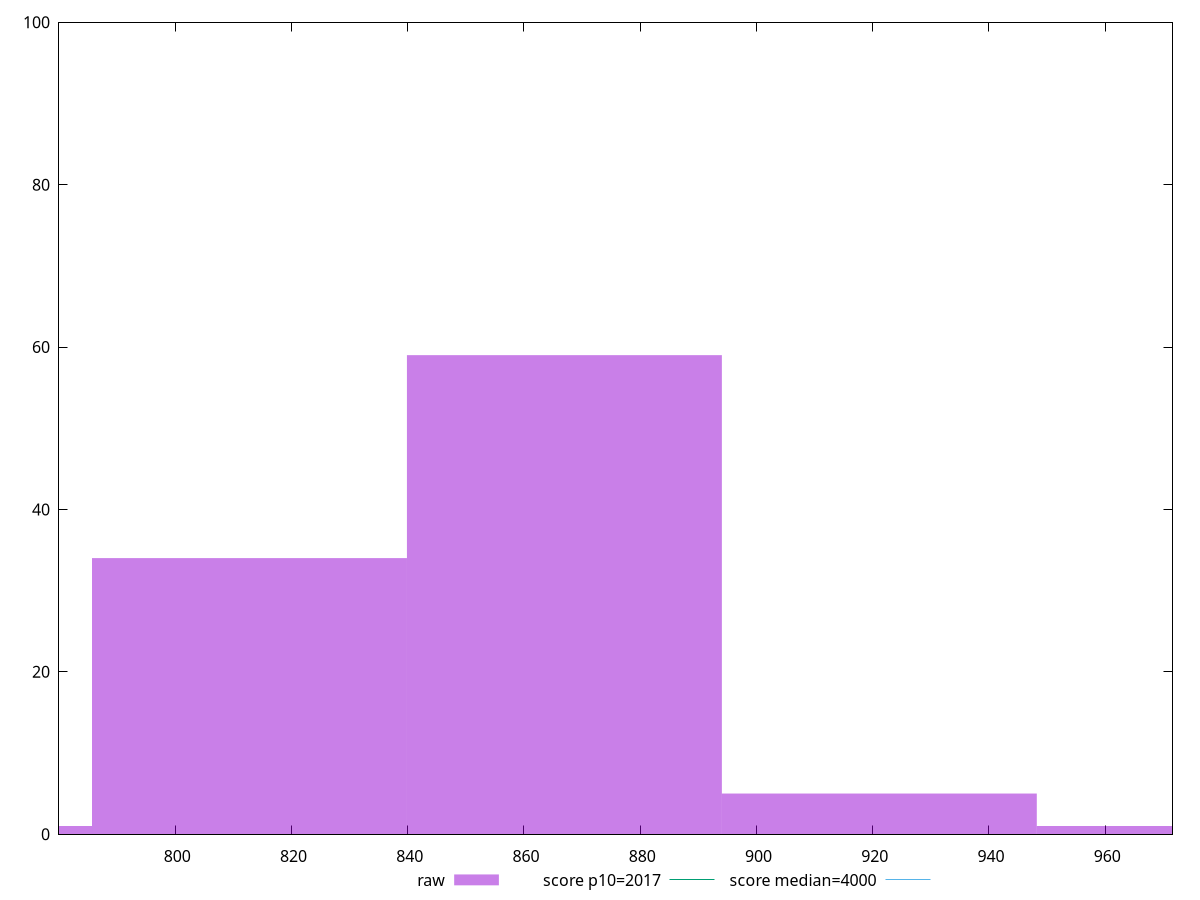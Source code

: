 reset

$raw <<EOF
921.1484873020643 5
866.9632821666487 59
812.7780770312331 34
758.5928718958176 1
975.3336924374798 1
EOF

set key outside below
set boxwidth 54.18520513541554
set xrange [780.0080000000008:971.5880000000009]
set yrange [0:100]
set trange [0:100]
set style fill transparent solid 0.5 noborder

set parametric
set terminal svg size 640, 490 enhanced background rgb 'white'
set output "reports/report_00031_2021-02-24T23-18-18.084Z/mainthread-work-breakdown/samples/card/raw/histogram.svg"

plot $raw title "raw" with boxes, \
     2017,t title "score p10=2017", \
     4000,t title "score median=4000"

reset
